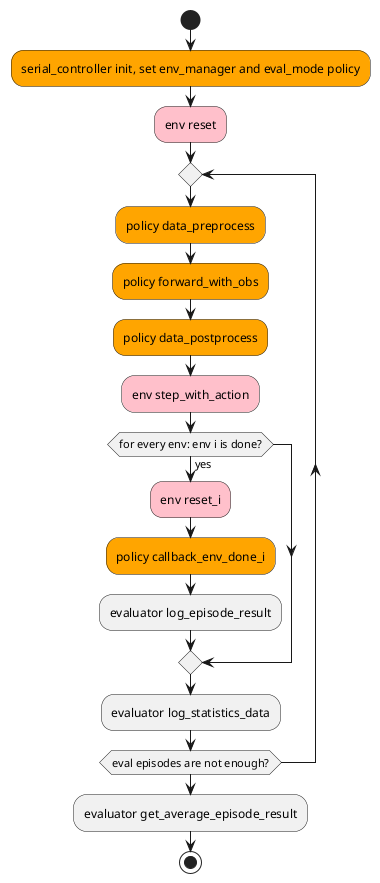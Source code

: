 @startuml serial_evaluator
start
#orange:serial_controller init, set env_manager and eval_mode policy;
#pink:env reset;
repeat
  #orange:policy data_preprocess;
  #orange:policy forward_with_obs;
  #orange:policy data_postprocess;
  #pink:env step_with_action;
  if (for every env: env i is done?) then (yes)
    #pink:env reset_i;
    #orange:policy callback_env_done_i;
    :evaluator log_episode_result;
  endif
  :evaluator log_statistics_data;
repeat while (eval episodes are not enough?)
:evaluator get_average_episode_result;
stop
@enduml
